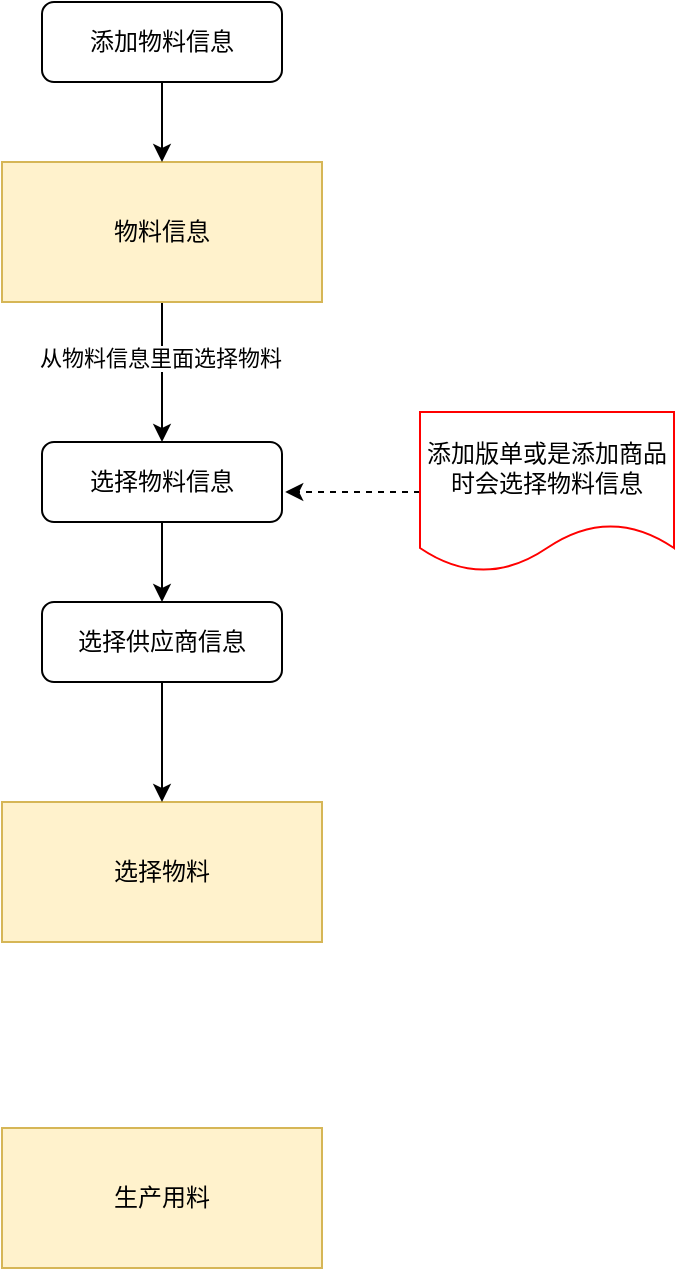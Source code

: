 <mxfile version="21.8.1" type="github">
  <diagram name="第 1 页" id="UHw2xI1iGe8DDRsMv9rV">
    <mxGraphModel dx="878" dy="549" grid="0" gridSize="10" guides="1" tooltips="1" connect="1" arrows="1" fold="1" page="1" pageScale="1" pageWidth="827" pageHeight="1169" math="0" shadow="0">
      <root>
        <mxCell id="0" />
        <mxCell id="1" parent="0" />
        <mxCell id="rZr08hz-C2xrNXbz-JKb-22" style="edgeStyle=orthogonalEdgeStyle;rounded=0;orthogonalLoop=1;jettySize=auto;html=1;exitX=0.5;exitY=1;exitDx=0;exitDy=0;entryX=0.5;entryY=0;entryDx=0;entryDy=0;" edge="1" parent="1" source="rZr08hz-C2xrNXbz-JKb-6" target="rZr08hz-C2xrNXbz-JKb-19">
          <mxGeometry relative="1" as="geometry" />
        </mxCell>
        <mxCell id="rZr08hz-C2xrNXbz-JKb-25" value="从物料信息里面选择物料" style="edgeLabel;html=1;align=center;verticalAlign=middle;resizable=0;points=[];" vertex="1" connectable="0" parent="rZr08hz-C2xrNXbz-JKb-22">
          <mxGeometry x="-0.219" y="-1" relative="1" as="geometry">
            <mxPoint as="offset" />
          </mxGeometry>
        </mxCell>
        <mxCell id="rZr08hz-C2xrNXbz-JKb-6" value="物料信息" style="rounded=0;whiteSpace=wrap;html=1;fillColor=#fff2cc;strokeColor=#d6b656;" vertex="1" parent="1">
          <mxGeometry x="120" y="160" width="160" height="70" as="geometry" />
        </mxCell>
        <mxCell id="rZr08hz-C2xrNXbz-JKb-12" style="edgeStyle=orthogonalEdgeStyle;rounded=0;orthogonalLoop=1;jettySize=auto;html=1;exitX=0.5;exitY=1;exitDx=0;exitDy=0;entryX=0.5;entryY=0;entryDx=0;entryDy=0;" edge="1" parent="1" source="rZr08hz-C2xrNXbz-JKb-7" target="rZr08hz-C2xrNXbz-JKb-6">
          <mxGeometry relative="1" as="geometry" />
        </mxCell>
        <mxCell id="rZr08hz-C2xrNXbz-JKb-7" value="添加物料信息" style="rounded=1;whiteSpace=wrap;html=1;fontSize=12;glass=0;strokeWidth=1;shadow=0;" vertex="1" parent="1">
          <mxGeometry x="140" y="80" width="120" height="40" as="geometry" />
        </mxCell>
        <mxCell id="rZr08hz-C2xrNXbz-JKb-10" value="选择物料" style="rounded=0;whiteSpace=wrap;html=1;fillColor=#fff2cc;strokeColor=#d6b656;" vertex="1" parent="1">
          <mxGeometry x="120" y="480" width="160" height="70" as="geometry" />
        </mxCell>
        <mxCell id="rZr08hz-C2xrNXbz-JKb-11" value="生产用料" style="rounded=0;whiteSpace=wrap;html=1;fillColor=#fff2cc;strokeColor=#d6b656;" vertex="1" parent="1">
          <mxGeometry x="120" y="643" width="160" height="70" as="geometry" />
        </mxCell>
        <mxCell id="rZr08hz-C2xrNXbz-JKb-24" style="edgeStyle=orthogonalEdgeStyle;rounded=0;orthogonalLoop=1;jettySize=auto;html=1;exitX=0.5;exitY=1;exitDx=0;exitDy=0;entryX=0.5;entryY=0;entryDx=0;entryDy=0;" edge="1" parent="1" source="rZr08hz-C2xrNXbz-JKb-19" target="rZr08hz-C2xrNXbz-JKb-23">
          <mxGeometry relative="1" as="geometry" />
        </mxCell>
        <mxCell id="rZr08hz-C2xrNXbz-JKb-19" value="选择物料信息" style="rounded=1;whiteSpace=wrap;html=1;fontSize=12;glass=0;strokeWidth=1;shadow=0;" vertex="1" parent="1">
          <mxGeometry x="140" y="300" width="120" height="40" as="geometry" />
        </mxCell>
        <mxCell id="rZr08hz-C2xrNXbz-JKb-26" style="edgeStyle=orthogonalEdgeStyle;rounded=0;orthogonalLoop=1;jettySize=auto;html=1;exitX=0.5;exitY=1;exitDx=0;exitDy=0;entryX=0.5;entryY=0;entryDx=0;entryDy=0;" edge="1" parent="1" source="rZr08hz-C2xrNXbz-JKb-23" target="rZr08hz-C2xrNXbz-JKb-10">
          <mxGeometry relative="1" as="geometry" />
        </mxCell>
        <mxCell id="rZr08hz-C2xrNXbz-JKb-23" value="选择供应商信息" style="rounded=1;whiteSpace=wrap;html=1;fontSize=12;glass=0;strokeWidth=1;shadow=0;" vertex="1" parent="1">
          <mxGeometry x="140" y="380" width="120" height="40" as="geometry" />
        </mxCell>
        <mxCell id="rZr08hz-C2xrNXbz-JKb-31" style="edgeStyle=orthogonalEdgeStyle;rounded=0;orthogonalLoop=1;jettySize=auto;html=1;dashed=1;" edge="1" parent="1" source="rZr08hz-C2xrNXbz-JKb-30">
          <mxGeometry relative="1" as="geometry">
            <mxPoint x="261.608" y="325" as="targetPoint" />
          </mxGeometry>
        </mxCell>
        <mxCell id="rZr08hz-C2xrNXbz-JKb-30" value="添加版单或是添加商品时会选择物料信息" style="shape=document;whiteSpace=wrap;html=1;boundedLbl=1;strokeColor=#FF0000;" vertex="1" parent="1">
          <mxGeometry x="329" y="285" width="127" height="80" as="geometry" />
        </mxCell>
      </root>
    </mxGraphModel>
  </diagram>
</mxfile>

